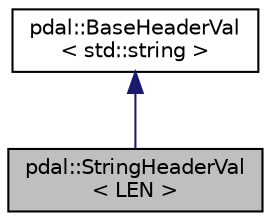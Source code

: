 digraph "pdal::StringHeaderVal&lt; LEN &gt;"
{
  edge [fontname="Helvetica",fontsize="10",labelfontname="Helvetica",labelfontsize="10"];
  node [fontname="Helvetica",fontsize="10",shape=record];
  Node1 [label="pdal::StringHeaderVal\l\< LEN \>",height=0.2,width=0.4,color="black", fillcolor="grey75", style="filled", fontcolor="black"];
  Node2 -> Node1 [dir="back",color="midnightblue",fontsize="10",style="solid",fontname="Helvetica"];
  Node2 [label="pdal::BaseHeaderVal\l\< std::string \>",height=0.2,width=0.4,color="black", fillcolor="white", style="filled",URL="$classpdal_1_1BaseHeaderVal.html"];
}

